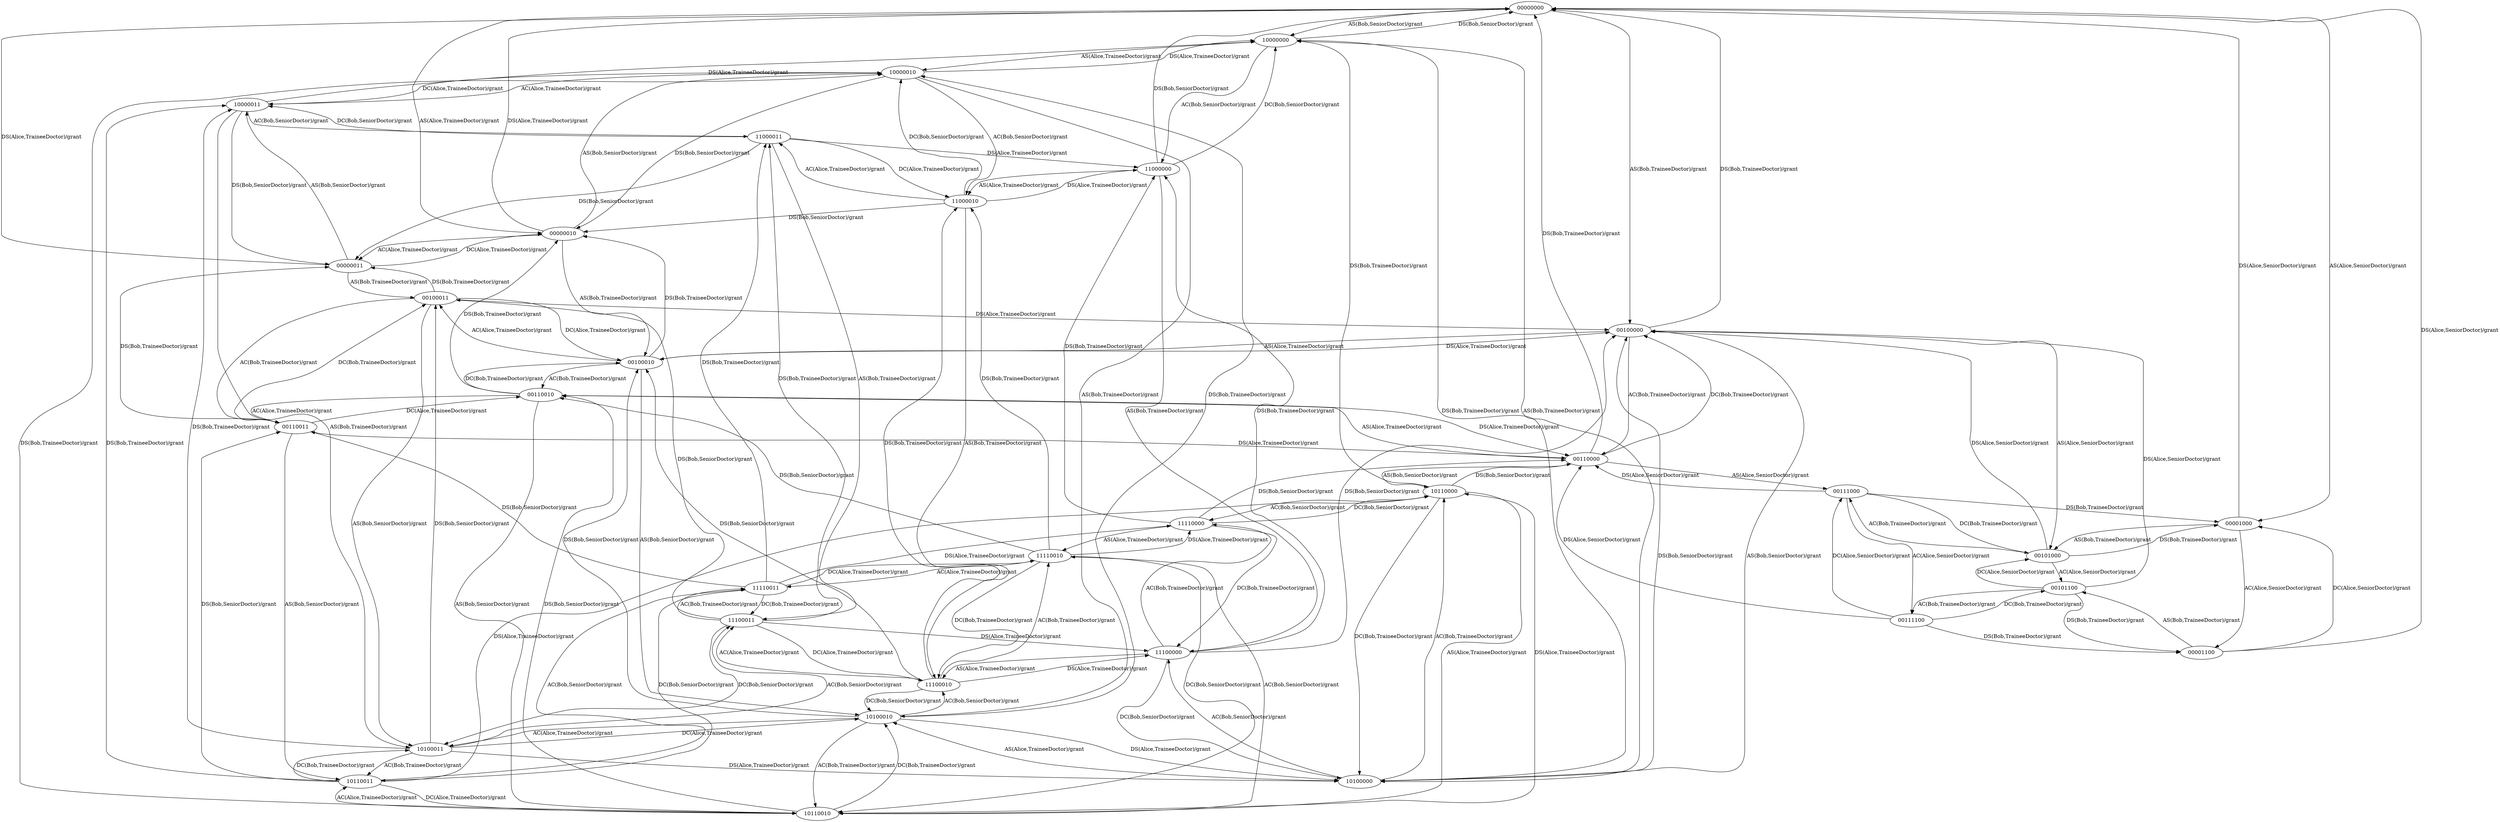digraph rbac2Fsm {
  00000000 -> 10000000 [ label ="AS(Bob,SeniorDoctor)/grant"];
  00000000 -> 00001000 [ label ="AS(Alice,SeniorDoctor)/grant"];
  00000000 -> 00100000 [ label ="AS(Bob,TraineeDoctor)/grant"];
  00000000 -> 00000010 [ label ="AS(Alice,TraineeDoctor)/grant"];
  10000000 -> 00000000 [ label ="DS(Bob,SeniorDoctor)/grant"];
  10000000 -> 11000000 [ label ="AC(Bob,SeniorDoctor)/grant"];
  10000000 -> 10100000 [ label ="AS(Bob,TraineeDoctor)/grant"];
  10000000 -> 10000010 [ label ="AS(Alice,TraineeDoctor)/grant"];
  00001000 -> 00000000 [ label ="DS(Alice,SeniorDoctor)/grant"];
  00100000 -> 10100000 [ label ="AS(Bob,SeniorDoctor)/grant"];
  00001000 -> 00001100 [ label ="AC(Alice,SeniorDoctor)/grant"];
  00001000 -> 00101000 [ label ="AS(Bob,TraineeDoctor)/grant"];
  00100000 -> 00101000 [ label ="AS(Alice,SeniorDoctor)/grant"];
  00000010 -> 10000010 [ label ="AS(Bob,SeniorDoctor)/grant"];
  00100000 -> 00000000 [ label ="DS(Bob,TraineeDoctor)/grant"];
  00100000 -> 00110000 [ label ="AC(Bob,TraineeDoctor)/grant"];
  00100000 -> 00100010 [ label ="AS(Alice,TraineeDoctor)/grant"];
  00000010 -> 00100010 [ label ="AS(Bob,TraineeDoctor)/grant"];
  00000010 -> 00000000 [ label ="DS(Alice,TraineeDoctor)/grant"];
  00000010 -> 00000011 [ label ="AC(Alice,TraineeDoctor)/grant"];
  10100000 -> 00100000 [ label ="DS(Bob,SeniorDoctor)/grant"];
  10000010 -> 00000010 [ label ="DS(Bob,SeniorDoctor)/grant"];
  11000000 -> 00000000 [ label ="DS(Bob,SeniorDoctor)/grant"];
  11000000 -> 10000000 [ label ="DC(Bob,SeniorDoctor)/grant"];
  10100000 -> 11100000 [ label ="AC(Bob,SeniorDoctor)/grant"];
  00100010 -> 10100010 [ label ="AS(Bob,SeniorDoctor)/grant"];
  00001100 -> 00000000 [ label ="DS(Alice,SeniorDoctor)/grant"];
  00001100 -> 00001000 [ label ="DC(Alice,SeniorDoctor)/grant"];
  10000010 -> 11000010 [ label ="AC(Bob,SeniorDoctor)/grant"];
  00001100 -> 00101100 [ label ="AS(Bob,TraineeDoctor)/grant"];
  11000000 -> 11100000 [ label ="AS(Bob,TraineeDoctor)/grant"];
  10100000 -> 10000000 [ label ="DS(Bob,TraineeDoctor)/grant"];
  00000011 -> 10000011 [ label ="AS(Bob,SeniorDoctor)/grant"];
  00110000 -> 10110000 [ label ="AS(Bob,SeniorDoctor)/grant"];
  11000000 -> 11000010 [ label ="AS(Alice,TraineeDoctor)/grant"];
  00101000 -> 00100000 [ label ="DS(Alice,SeniorDoctor)/grant"];
  00110000 -> 00111000 [ label ="AS(Alice,SeniorDoctor)/grant"];
  10000010 -> 10100010 [ label ="AS(Bob,TraineeDoctor)/grant"];
  10100000 -> 10110000 [ label ="AC(Bob,TraineeDoctor)/grant"];
  00000011 -> 00100011 [ label ="AS(Bob,TraineeDoctor)/grant"];
  00101000 -> 00101100 [ label ="AC(Alice,SeniorDoctor)/grant"];
  00101000 -> 00001000 [ label ="DS(Bob,TraineeDoctor)/grant"];
  00101000 -> 00111000 [ label ="AC(Bob,TraineeDoctor)/grant"];
  00000011 -> 00000000 [ label ="DS(Alice,TraineeDoctor)/grant"];
  10100000 -> 10100010 [ label ="AS(Alice,TraineeDoctor)/grant"];
  10000010 -> 10000000 [ label ="DS(Alice,TraineeDoctor)/grant"];
  10000010 -> 10000011 [ label ="AC(Alice,TraineeDoctor)/grant"];
  00100010 -> 00000010 [ label ="DS(Bob,TraineeDoctor)/grant"];
  00110000 -> 00000000 [ label ="DS(Bob,TraineeDoctor)/grant"];
  00100010 -> 00110010 [ label ="AC(Bob,TraineeDoctor)/grant"];
  00000011 -> 00000010 [ label ="DC(Alice,TraineeDoctor)/grant"];
  00110000 -> 00100000 [ label ="DC(Bob,TraineeDoctor)/grant"];
  00110000 -> 00110010 [ label ="AS(Alice,TraineeDoctor)/grant"];
  00100010 -> 00100000 [ label ="DS(Alice,TraineeDoctor)/grant"];
  00100010 -> 00100011 [ label ="AC(Alice,TraineeDoctor)/grant"];
  11100000 -> 00100000 [ label ="DS(Bob,SeniorDoctor)/grant"];
  10100010 -> 00100010 [ label ="DS(Bob,SeniorDoctor)/grant"];
  10100010 -> 11100010 [ label ="AC(Bob,SeniorDoctor)/grant"];
  10100010 -> 10000010 [ label ="DS(Bob,TraineeDoctor)/grant"];
  10100010 -> 10110010 [ label ="AC(Bob,TraineeDoctor)/grant"];
  10100010 -> 10100000 [ label ="DS(Alice,TraineeDoctor)/grant"];
  10100010 -> 10100011 [ label ="AC(Alice,TraineeDoctor)/grant"];
  11100000 -> 10100000 [ label ="DC(Bob,SeniorDoctor)/grant"];
  11000010 -> 00000010 [ label ="DS(Bob,SeniorDoctor)/grant"];
  11000010 -> 10000010 [ label ="DC(Bob,SeniorDoctor)/grant"];
  10000011 -> 00000011 [ label ="DS(Bob,SeniorDoctor)/grant"];
  10000011 -> 11000011 [ label ="AC(Bob,SeniorDoctor)/grant"];
  10110000 -> 00110000 [ label ="DS(Bob,SeniorDoctor)/grant"];
  10110000 -> 11110000 [ label ="AC(Bob,SeniorDoctor)/grant"];
  00100011 -> 10100011 [ label ="AS(Bob,SeniorDoctor)/grant"];
  00101100 -> 00100000 [ label ="DS(Alice,SeniorDoctor)/grant"];
  00101100 -> 00101000 [ label ="DC(Alice,SeniorDoctor)/grant"];
  11000010 -> 11100010 [ label ="AS(Bob,TraineeDoctor)/grant"];
  00111000 -> 00110000 [ label ="DS(Alice,SeniorDoctor)/grant"];
  00111000 -> 00111100 [ label ="AC(Alice,SeniorDoctor)/grant"];
  00101100 -> 00001100 [ label ="DS(Bob,TraineeDoctor)/grant"];
  10000011 -> 10100011 [ label ="AS(Bob,TraineeDoctor)/grant"];
  00111000 -> 00001000 [ label ="DS(Bob,TraineeDoctor)/grant"];
  00101100 -> 00111100 [ label ="AC(Bob,TraineeDoctor)/grant"];
  10110000 -> 10000000 [ label ="DS(Bob,TraineeDoctor)/grant"];
  10110000 -> 10100000 [ label ="DC(Bob,TraineeDoctor)/grant"];
  10110000 -> 10110010 [ label ="AS(Alice,TraineeDoctor)/grant"];
  11100000 -> 11000000 [ label ="DS(Bob,TraineeDoctor)/grant"];
  11000010 -> 11000000 [ label ="DS(Alice,TraineeDoctor)/grant"];
  11000010 -> 11000011 [ label ="AC(Alice,TraineeDoctor)/grant"];
  10000011 -> 10000000 [ label ="DS(Alice,TraineeDoctor)/grant"];
  00100011 -> 00000011 [ label ="DS(Bob,TraineeDoctor)/grant"];
  00100011 -> 00110011 [ label ="AC(Bob,TraineeDoctor)/grant"];
  11100000 -> 11110000 [ label ="AC(Bob,TraineeDoctor)/grant"];
  00111000 -> 00101000 [ label ="DC(Bob,TraineeDoctor)/grant"];
  10000011 -> 10000010 [ label ="DC(Alice,TraineeDoctor)/grant"];
  11100000 -> 11100010 [ label ="AS(Alice,TraineeDoctor)/grant"];
  00100011 -> 00100000 [ label ="DS(Alice,TraineeDoctor)/grant"];
  00100011 -> 00100010 [ label ="DC(Alice,TraineeDoctor)/grant"];
  00110010 -> 10110010 [ label ="AS(Bob,SeniorDoctor)/grant"];
  00110010 -> 00000010 [ label ="DS(Bob,TraineeDoctor)/grant"];
  00110010 -> 00100010 [ label ="DC(Bob,TraineeDoctor)/grant"];
  00110010 -> 00110000 [ label ="DS(Alice,TraineeDoctor)/grant"];
  00110010 -> 00110011 [ label ="AC(Alice,TraineeDoctor)/grant"];
  10100011 -> 00100011 [ label ="DS(Bob,SeniorDoctor)/grant"];
  11110000 -> 00110000 [ label ="DS(Bob,SeniorDoctor)/grant"];
  00110011 -> 10110011 [ label ="AS(Bob,SeniorDoctor)/grant"];
  11000011 -> 00000011 [ label ="DS(Bob,SeniorDoctor)/grant"];
  10110010 -> 00110010 [ label ="DS(Bob,SeniorDoctor)/grant"];
  10100011 -> 11100011 [ label ="AC(Bob,SeniorDoctor)/grant"];
  11110000 -> 10110000 [ label ="DC(Bob,SeniorDoctor)/grant"];
  11100010 -> 00100010 [ label ="DS(Bob,SeniorDoctor)/grant"];
  11000011 -> 10000011 [ label ="DC(Bob,SeniorDoctor)/grant"];
  10110010 -> 11110010 [ label ="AC(Bob,SeniorDoctor)/grant"];
  11100010 -> 10100010 [ label ="DC(Bob,SeniorDoctor)/grant"];
  11110000 -> 11000000 [ label ="DS(Bob,TraineeDoctor)/grant"];
  00110011 -> 00000011 [ label ="DS(Bob,TraineeDoctor)/grant"];
  11000011 -> 11100011 [ label ="AS(Bob,TraineeDoctor)/grant"];
  11110000 -> 11100000 [ label ="DC(Bob,TraineeDoctor)/grant"];
  00110011 -> 00100011 [ label ="DC(Bob,TraineeDoctor)/grant"];
  00111100 -> 00110000 [ label ="DS(Alice,SeniorDoctor)/grant"];
  10110010 -> 10000010 [ label ="DS(Bob,TraineeDoctor)/grant"];
  10100011 -> 10000011 [ label ="DS(Bob,TraineeDoctor)/grant"];
  11110000 -> 11110010 [ label ="AS(Alice,TraineeDoctor)/grant"];
  00111100 -> 00111000 [ label ="DC(Alice,SeniorDoctor)/grant"];
  10100011 -> 10110011 [ label ="AC(Bob,TraineeDoctor)/grant"];
  00110011 -> 00110000 [ label ="DS(Alice,TraineeDoctor)/grant"];
  00111100 -> 00001100 [ label ="DS(Bob,TraineeDoctor)/grant"];
  10110010 -> 10100010 [ label ="DC(Bob,TraineeDoctor)/grant"];
  11100010 -> 11000010 [ label ="DS(Bob,TraineeDoctor)/grant"];
  00111100 -> 00101100 [ label ="DC(Bob,TraineeDoctor)/grant"];
  11000011 -> 11000000 [ label ="DS(Alice,TraineeDoctor)/grant"];
  11100010 -> 11110010 [ label ="AC(Bob,TraineeDoctor)/grant"];
  00110011 -> 00110010 [ label ="DC(Alice,TraineeDoctor)/grant"];
  10110010 -> 10110000 [ label ="DS(Alice,TraineeDoctor)/grant"];
  10100011 -> 10100000 [ label ="DS(Alice,TraineeDoctor)/grant"];
  11100010 -> 11100000 [ label ="DS(Alice,TraineeDoctor)/grant"];
  11100010 -> 11100011 [ label ="AC(Alice,TraineeDoctor)/grant"];
  11000011 -> 11000010 [ label ="DC(Alice,TraineeDoctor)/grant"];
  10110010 -> 10110011 [ label ="AC(Alice,TraineeDoctor)/grant"];
  10100011 -> 10100010 [ label ="DC(Alice,TraineeDoctor)/grant"];
  11100011 -> 00100011 [ label ="DS(Bob,SeniorDoctor)/grant"];
  10110011 -> 00110011 [ label ="DS(Bob,SeniorDoctor)/grant"];
  11100011 -> 10100011 [ label ="DC(Bob,SeniorDoctor)/grant"];
  11110010 -> 00110010 [ label ="DS(Bob,SeniorDoctor)/grant"];
  10110011 -> 11110011 [ label ="AC(Bob,SeniorDoctor)/grant"];
  11110010 -> 10110010 [ label ="DC(Bob,SeniorDoctor)/grant"];
  11100011 -> 11000011 [ label ="DS(Bob,TraineeDoctor)/grant"];
  11100011 -> 11110011 [ label ="AC(Bob,TraineeDoctor)/grant"];
  10110011 -> 10000011 [ label ="DS(Bob,TraineeDoctor)/grant"];
  10110011 -> 10100011 [ label ="DC(Bob,TraineeDoctor)/grant"];
  11100011 -> 11100000 [ label ="DS(Alice,TraineeDoctor)/grant"];
  11110010 -> 11000010 [ label ="DS(Bob,TraineeDoctor)/grant"];
  10110011 -> 10110000 [ label ="DS(Alice,TraineeDoctor)/grant"];
  11100011 -> 11100010 [ label ="DC(Alice,TraineeDoctor)/grant"];
  11110010 -> 11100010 [ label ="DC(Bob,TraineeDoctor)/grant"];
  10110011 -> 10110010 [ label ="DC(Alice,TraineeDoctor)/grant"];
  11110010 -> 11110000 [ label ="DS(Alice,TraineeDoctor)/grant"];
  11110010 -> 11110011 [ label ="AC(Alice,TraineeDoctor)/grant"];
  11110011 -> 00110011 [ label ="DS(Bob,SeniorDoctor)/grant"];
  11110011 -> 10110011 [ label ="DC(Bob,SeniorDoctor)/grant"];
  11110011 -> 11000011 [ label ="DS(Bob,TraineeDoctor)/grant"];
  11110011 -> 11100011 [ label ="DC(Bob,TraineeDoctor)/grant"];
  11110011 -> 11110000 [ label ="DS(Alice,TraineeDoctor)/grant"];
  11110011 -> 11110010 [ label ="DC(Alice,TraineeDoctor)/grant"];
}
